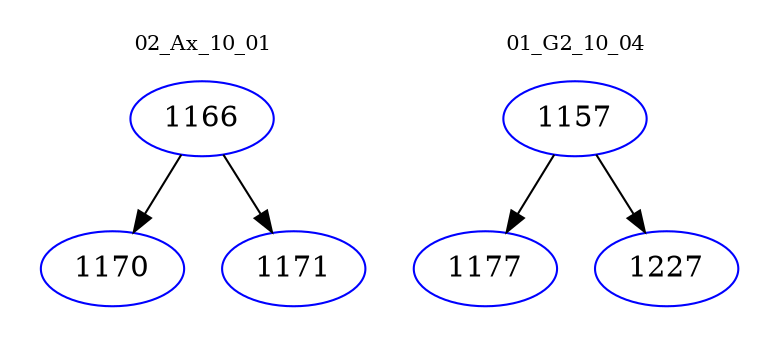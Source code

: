 digraph{
subgraph cluster_0 {
color = white
label = "02_Ax_10_01";
fontsize=10;
T0_1166 [label="1166", color="blue"]
T0_1166 -> T0_1170 [color="black"]
T0_1170 [label="1170", color="blue"]
T0_1166 -> T0_1171 [color="black"]
T0_1171 [label="1171", color="blue"]
}
subgraph cluster_1 {
color = white
label = "01_G2_10_04";
fontsize=10;
T1_1157 [label="1157", color="blue"]
T1_1157 -> T1_1177 [color="black"]
T1_1177 [label="1177", color="blue"]
T1_1157 -> T1_1227 [color="black"]
T1_1227 [label="1227", color="blue"]
}
}
